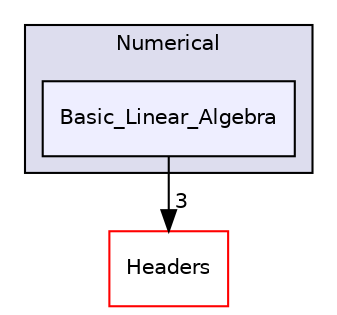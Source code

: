 digraph "Basic_Linear_Algebra" {
  compound=true
  node [ fontsize="10", fontname="Helvetica"];
  edge [ labelfontsize="10", labelfontname="Helvetica"];
  subgraph clusterdir_b9d6c5a67226cd7af5f97dfb65d7b7b8 {
    graph [ bgcolor="#ddddee", pencolor="black", label="Numerical" fontname="Helvetica", fontsize="10", URL="dir_b9d6c5a67226cd7af5f97dfb65d7b7b8.html"]
  dir_1453aaa1962a5cd7036ff0b14e61f653 [shape=box, label="Basic_Linear_Algebra", style="filled", fillcolor="#eeeeff", pencolor="black", URL="dir_1453aaa1962a5cd7036ff0b14e61f653.html"];
  }
  dir_3ed09e8ce6640af79318ee4a8db1ede0 [shape=box label="Headers" fillcolor="white" style="filled" color="red" URL="dir_3ed09e8ce6640af79318ee4a8db1ede0.html"];
  dir_1453aaa1962a5cd7036ff0b14e61f653->dir_3ed09e8ce6640af79318ee4a8db1ede0 [headlabel="3", labeldistance=1.5 headhref="dir_000018_000008.html"];
}

